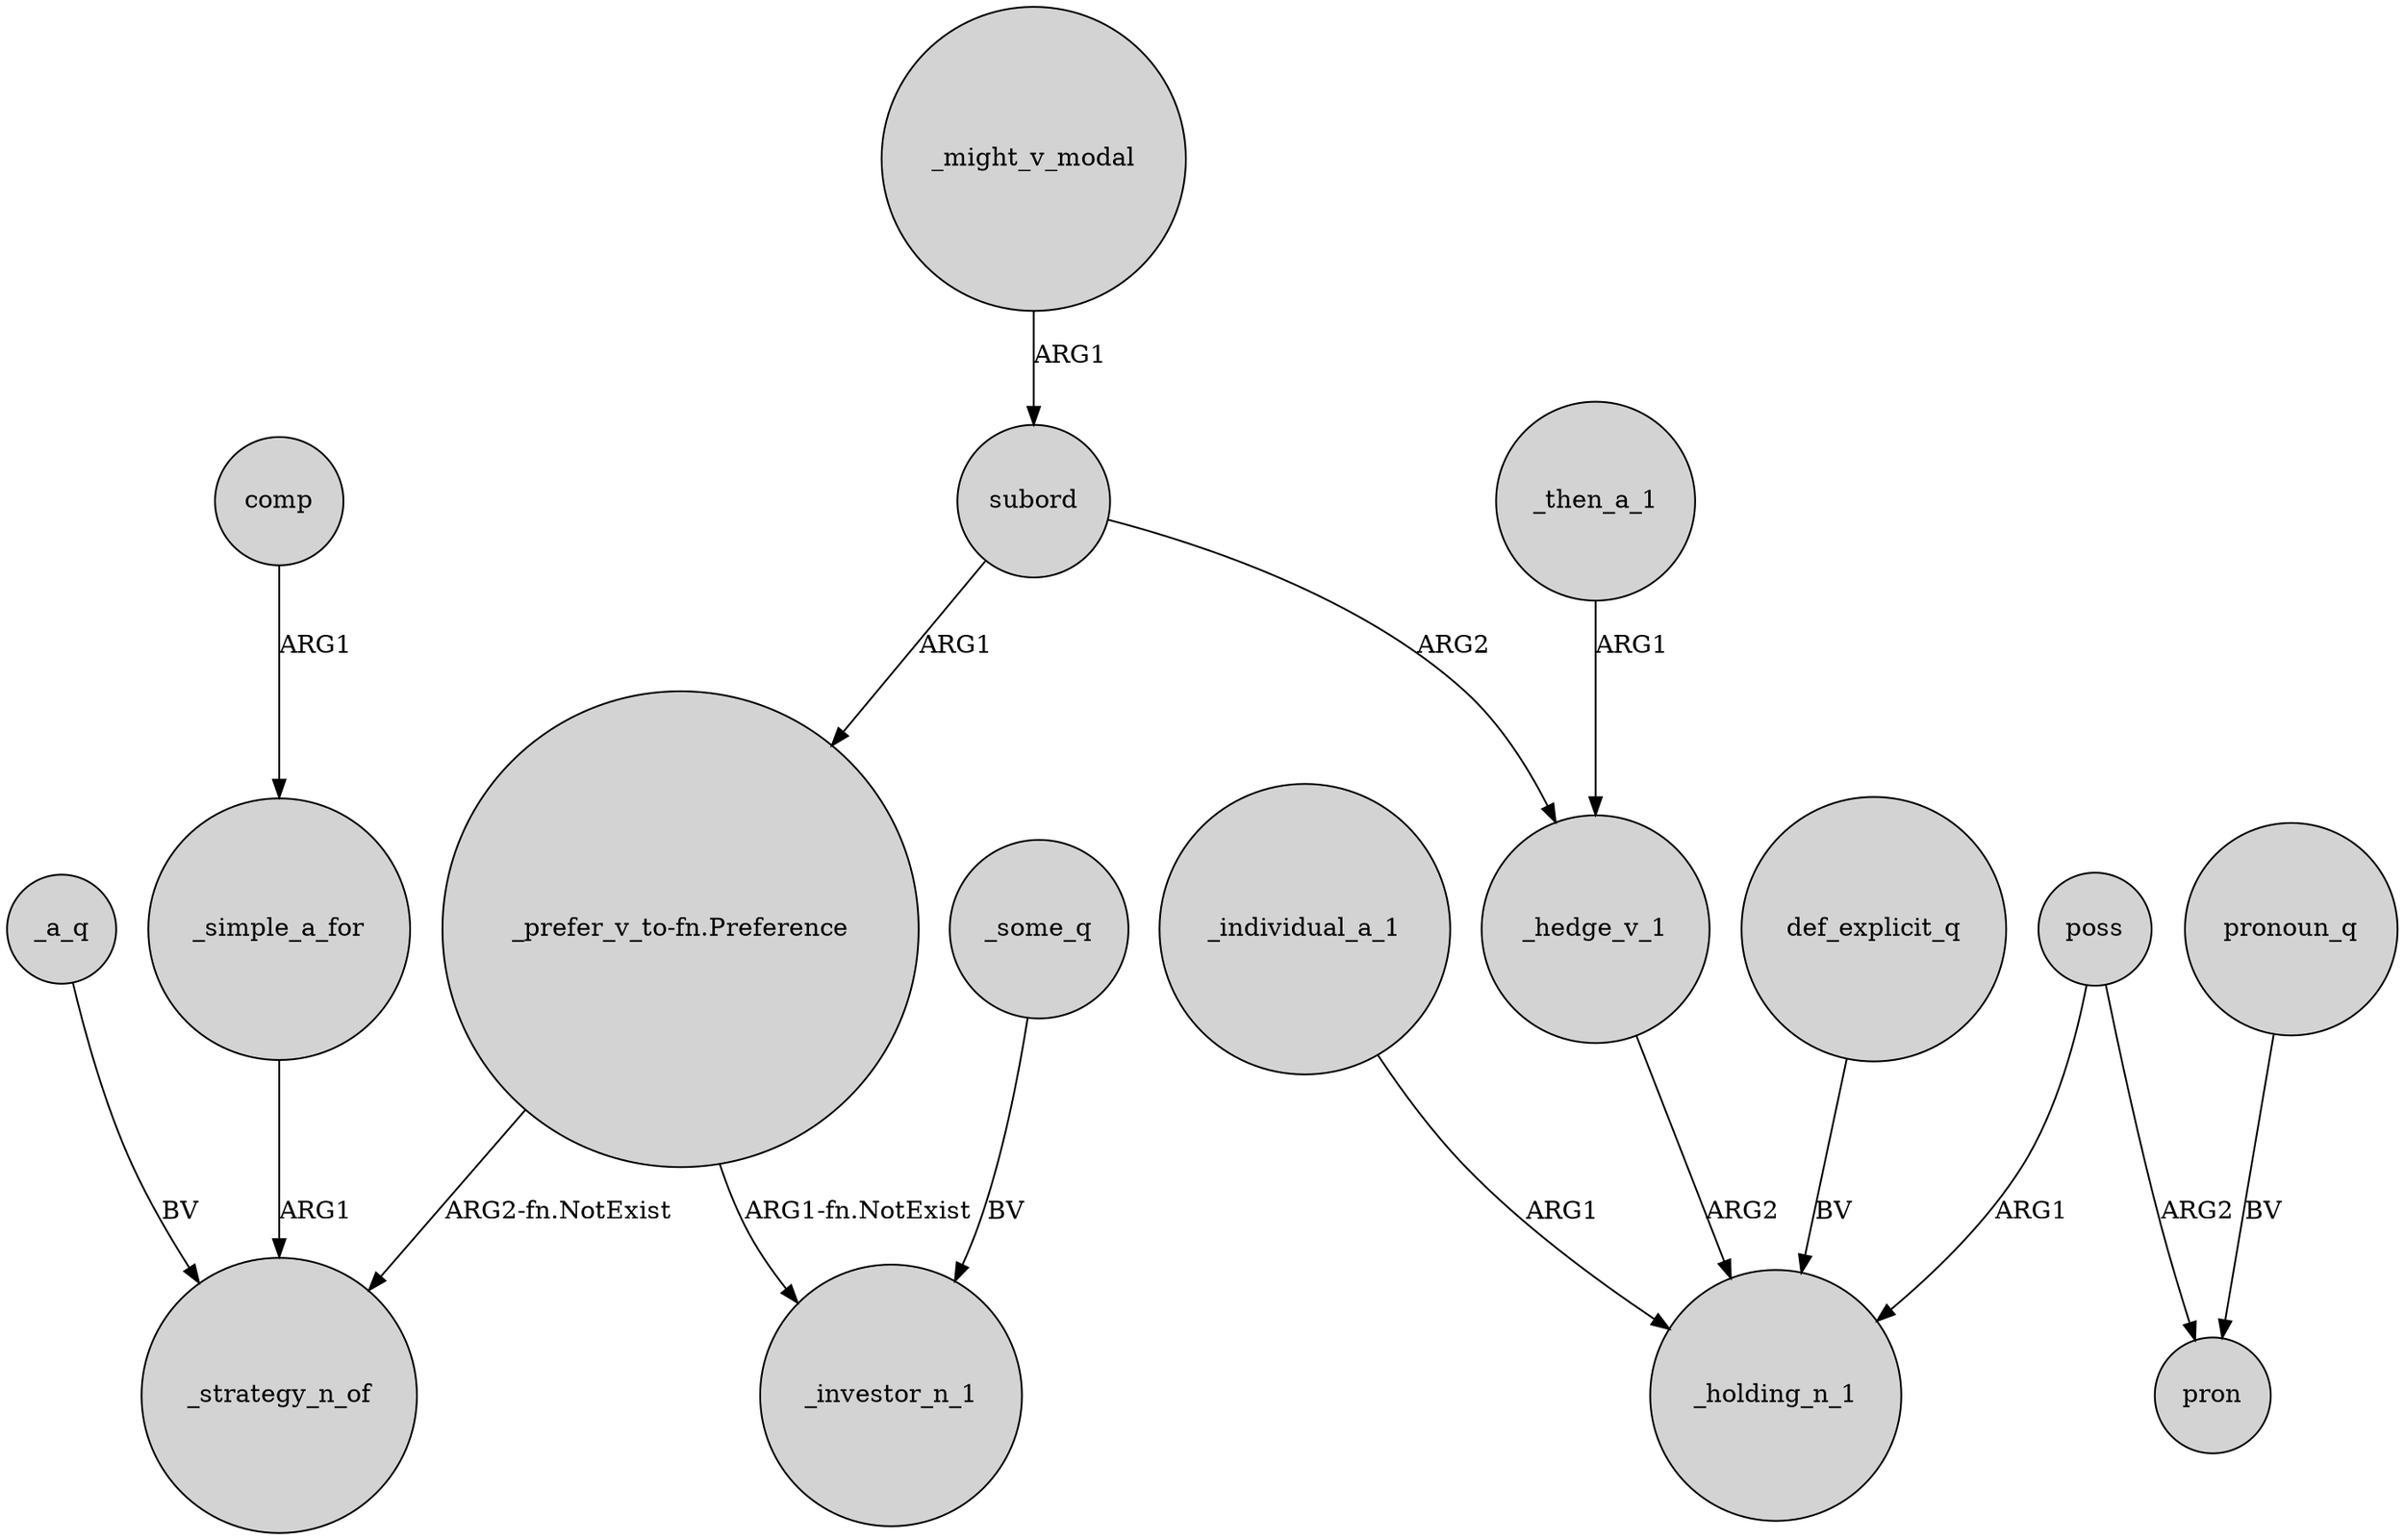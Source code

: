 digraph {
	node [shape=circle style=filled]
	_individual_a_1 -> _holding_n_1 [label=ARG1]
	_hedge_v_1 -> _holding_n_1 [label=ARG2]
	_simple_a_for -> _strategy_n_of [label=ARG1]
	subord -> "_prefer_v_to-fn.Preference" [label=ARG1]
	subord -> _hedge_v_1 [label=ARG2]
	poss -> _holding_n_1 [label=ARG1]
	_then_a_1 -> _hedge_v_1 [label=ARG1]
	_some_q -> _investor_n_1 [label=BV]
	comp -> _simple_a_for [label=ARG1]
	poss -> pron [label=ARG2]
	"_prefer_v_to-fn.Preference" -> _strategy_n_of [label="ARG2-fn.NotExist"]
	_might_v_modal -> subord [label=ARG1]
	"_prefer_v_to-fn.Preference" -> _investor_n_1 [label="ARG1-fn.NotExist"]
	def_explicit_q -> _holding_n_1 [label=BV]
	_a_q -> _strategy_n_of [label=BV]
	pronoun_q -> pron [label=BV]
}
